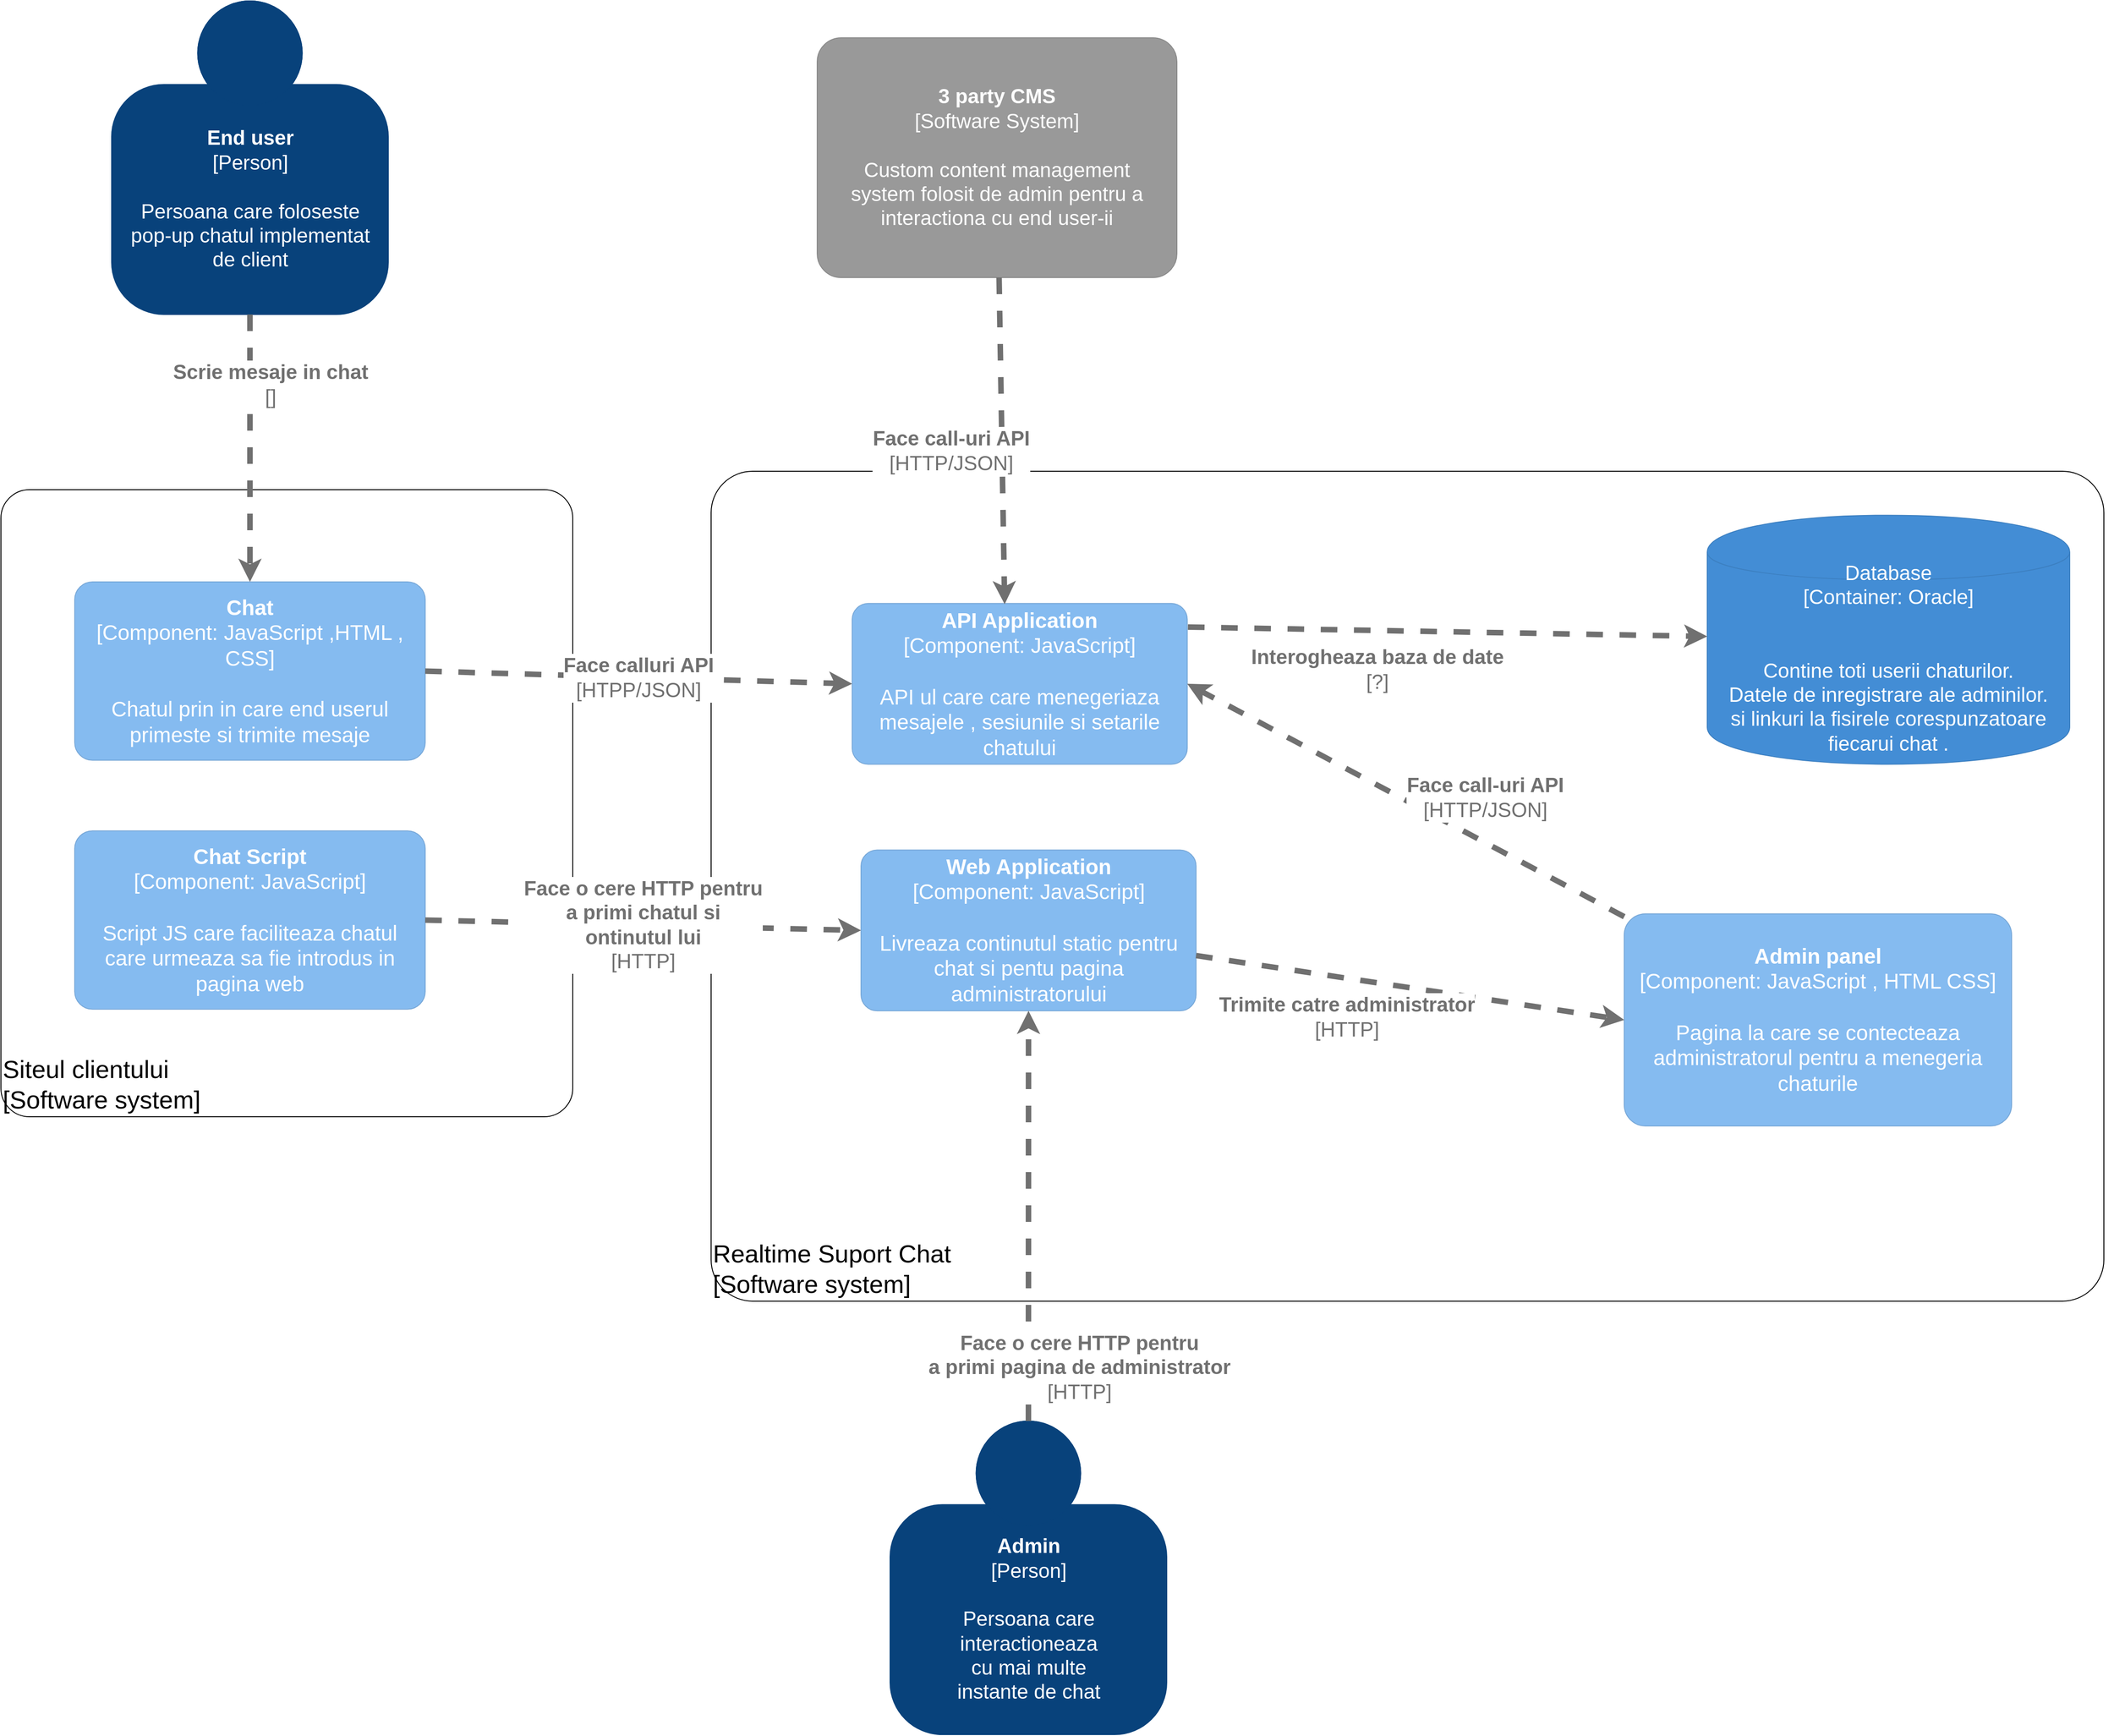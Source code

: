 <mxfile version="14.4.7" type="github">
  <diagram id="NF0p6xvSiXwYA_AJGYRE" name="Page-1">
    <mxGraphModel dx="4382" dy="3072" grid="1" gridSize="10" guides="1" tooltips="1" connect="1" arrows="1" fold="1" page="1" pageScale="1" pageWidth="827" pageHeight="1169" math="0" shadow="0">
      <root>
        <mxCell id="0" />
        <mxCell id="1" parent="0" />
        <object placeholders="1" c4Name="End user" c4Type="Person" c4Description="Persoana care foloseste&#xa;pop-up chatul implementat&#xa; de client" label="&lt;b style=&quot;font-size: 22px;&quot;&gt;%c4Name%&lt;/b&gt;&lt;div style=&quot;font-size: 22px;&quot;&gt;[%c4Type%]&lt;/div&gt;&lt;br style=&quot;font-size: 22px;&quot;&gt;&lt;div style=&quot;font-size: 22px;&quot;&gt;%c4Description%&lt;/div&gt;" id="HtmbMgIzhvef5OCw5i-s-2">
          <mxCell style="html=1;dashed=0;whitespace=wrap;shape=mxgraph.c4.person;align=center;metaEdit=1;points=[[0.5,0,0],[1,0.5,0],[1,0.75,0],[0.75,1,0],[0.5,1,0],[0.25,1,0],[0,0.75,0],[0,0.5,0]];metaData={&quot;c4Type&quot;:{&quot;editable&quot;:false}};labelBackgroundColor=none;flipH=1;flipV=0;fillColor=#08427B;strokeColor=#08427B;fontColor=#FFFFFF;fontSize=22;" vertex="1" parent="1">
            <mxGeometry x="-580" y="-1050" width="300.01" height="340" as="geometry" />
          </mxCell>
        </object>
        <object placeholders="1" c4Name="3 party CMS" c4Type="Software System" c4Description="Custom content management &#xa;system folosit de admin pentru a interactiona cu end user-ii" label="&lt;b style=&quot;font-size: 22px;&quot;&gt;%c4Name%&lt;/b&gt;&lt;div style=&quot;font-size: 22px;&quot;&gt;[%c4Type%]&lt;/div&gt;&lt;br style=&quot;font-size: 22px;&quot;&gt;&lt;div style=&quot;font-size: 22px;&quot;&gt;%c4Description%&lt;/div&gt;" id="HtmbMgIzhvef5OCw5i-s-3">
          <mxCell style="rounded=1;whiteSpace=wrap;html=1;labelBackgroundColor=none;fillColor=#999999;fontColor=#ffffff;align=center;arcSize=10;strokeColor=#8A8A8A;metaEdit=1;metaData={&quot;c4Type&quot;:{&quot;editable&quot;:false}};points=[[0.25,0,0],[0.5,0,0],[0.75,0,0],[1,0.25,0],[1,0.5,0],[1,0.75,0],[0.75,1,0],[0.5,1,0],[0.25,1,0],[0,0.75,0],[0,0.5,0],[0,0.25,0]];sketch=0;fontSize=22;" vertex="1" parent="1">
            <mxGeometry x="185" y="-1010" width="390" height="260" as="geometry" />
          </mxCell>
        </object>
        <object placeholders="1" c4Name="Admin" c4Type="Person" c4Description="Persoana care &#xa;interactioneaza&#xa;cu mai multe &#xa;instante de chat&#xa;" label="&lt;b style=&quot;font-size: 22px;&quot;&gt;%c4Name%&lt;/b&gt;&lt;div style=&quot;font-size: 22px;&quot;&gt;[%c4Type%]&lt;/div&gt;&lt;br style=&quot;font-size: 22px;&quot;&gt;&lt;div style=&quot;font-size: 22px;&quot;&gt;%c4Description%&lt;/div&gt;" id="HtmbMgIzhvef5OCw5i-s-4">
          <mxCell style="html=1;dashed=0;whitespace=wrap;shape=mxgraph.c4.person;align=center;metaEdit=1;points=[[0.5,0,0],[1,0.5,0],[1,0.75,0],[0.75,1,0],[0.5,1,0],[0.25,1,0],[0,0.75,0],[0,0.5,0]];metaData={&quot;c4Type&quot;:{&quot;editable&quot;:false}};labelBackgroundColor=none;flipH=1;flipV=0;fontColor=#ffffff;strokeColor=#08427B;fillColor=#08427B;fontSize=22;" vertex="1" parent="1">
            <mxGeometry x="264" y="490" width="300" height="340" as="geometry" />
          </mxCell>
        </object>
        <mxCell id="HtmbMgIzhvef5OCw5i-s-16" value="" style="group" vertex="1" connectable="0" parent="1">
          <mxGeometry x="-700" y="-520" width="620" height="680" as="geometry" />
        </mxCell>
        <object placeholders="1" c4Name="Siteul clientului" c4Type="ExecutionEnvironment" c4Application="Software system" label="&lt;div style=&quot;text-align: left; font-size: 27px;&quot;&gt;%c4Name%&lt;/div&gt;&lt;div style=&quot;text-align: left; font-size: 27px;&quot;&gt;[%c4Application%]&lt;/div&gt;" id="HtmbMgIzhvef5OCw5i-s-15">
          <mxCell style="rounded=1;whiteSpace=wrap;html=1;labelBackgroundColor=none;fillColor=#ffffff;fontColor=#000000;align=left;arcSize=5;strokeColor=#000000;verticalAlign=bottom;metaEdit=1;metaData={&quot;c4Type&quot;:{&quot;editable&quot;:false}};points=[[0.25,0,0],[0.5,0,0],[0.75,0,0],[1,0.25,0],[1,0.5,0],[1,0.75,0],[0.75,1,0],[0.5,1,0],[0.25,1,0],[0,0.75,0],[0,0.5,0],[0,0.25,0]];fontSize=27;" vertex="1" parent="HtmbMgIzhvef5OCw5i-s-16">
            <mxGeometry width="620" height="680" as="geometry" />
          </mxCell>
        </object>
        <object placeholders="1" c4Name="Chat Script" c4Type="Component" c4Technology="JavaScript" c4Description="Script JS care faciliteaza chatul&#xa;care urmeaza sa fie introdus in pagina web " label="&lt;b style=&quot;font-size: 23px;&quot;&gt;%c4Name%&lt;/b&gt;&lt;div style=&quot;font-size: 23px;&quot;&gt;[%c4Type%: %c4Technology%]&lt;/div&gt;&lt;br style=&quot;font-size: 23px;&quot;&gt;&lt;div style=&quot;font-size: 23px;&quot;&gt;%c4Description%&lt;/div&gt;" id="HtmbMgIzhvef5OCw5i-s-12">
          <mxCell style="rounded=1;whiteSpace=wrap;html=1;labelBackgroundColor=none;fillColor=#85BBF0;fontColor=#ffffff;align=center;arcSize=10;strokeColor=#78A8D8;metaEdit=1;metaData={&quot;c4Type&quot;:{&quot;editable&quot;:false}};points=[[0.25,0,0],[0.5,0,0],[0.75,0,0],[1,0.25,0],[1,0.5,0],[1,0.75,0],[0.75,1,0],[0.5,1,0],[0.25,1,0],[0,0.75,0],[0,0.5,0],[0,0.25,0]];fontSize=23;" vertex="1" parent="HtmbMgIzhvef5OCw5i-s-16">
            <mxGeometry x="80" y="370" width="380" height="193.43" as="geometry" />
          </mxCell>
        </object>
        <object placeholders="1" c4Name="Chat " c4Type="Component" c4Technology="JavaScript ,HTML , CSS" c4Description="Chatul prin in care end userul primeste si trimite mesaje" label="&lt;b style=&quot;font-size: 23px;&quot;&gt;%c4Name%&lt;/b&gt;&lt;div style=&quot;font-size: 23px;&quot;&gt;[%c4Type%: %c4Technology%]&lt;/div&gt;&lt;br style=&quot;font-size: 23px;&quot;&gt;&lt;div style=&quot;font-size: 23px;&quot;&gt;%c4Description%&lt;/div&gt;" id="HtmbMgIzhvef5OCw5i-s-22">
          <mxCell style="rounded=1;whiteSpace=wrap;html=1;labelBackgroundColor=none;fillColor=#85BBF0;fontColor=#ffffff;align=center;arcSize=10;strokeColor=#78A8D8;metaEdit=1;metaData={&quot;c4Type&quot;:{&quot;editable&quot;:false}};points=[[0.25,0,0],[0.5,0,0],[0.75,0,0],[1,0.25,0],[1,0.5,0],[1,0.75,0],[0.75,1,0],[0.5,1,0],[0.25,1,0],[0,0.75,0],[0,0.5,0],[0,0.25,0]];fontSize=23;" vertex="1" parent="HtmbMgIzhvef5OCw5i-s-16">
            <mxGeometry x="80.01" y="100" width="380" height="193.43" as="geometry" />
          </mxCell>
        </object>
        <mxCell id="HtmbMgIzhvef5OCw5i-s-20" value="" style="group" vertex="1" connectable="0" parent="1">
          <mxGeometry x="70" y="-510" width="1520" height="1020" as="geometry" />
        </mxCell>
        <object placeholders="1" c4Name="Realtime Suport Chat" c4Type="ExecutionEnvironment" c4Application="Software system" label="&lt;div style=&quot;text-align: left; font-size: 27px;&quot;&gt;%c4Name%&lt;/div&gt;&lt;div style=&quot;text-align: left; font-size: 27px;&quot;&gt;[%c4Application%]&lt;/div&gt;" id="HtmbMgIzhvef5OCw5i-s-1">
          <mxCell style="rounded=1;whiteSpace=wrap;html=1;labelBackgroundColor=none;fillColor=#ffffff;fontColor=#000000;align=left;arcSize=5;strokeColor=#000000;verticalAlign=bottom;metaEdit=1;metaData={&quot;c4Type&quot;:{&quot;editable&quot;:false}};points=[[0.25,0,0],[0.5,0,0],[0.75,0,0],[1,0.25,0],[1,0.5,0],[1,0.75,0],[0.75,1,0],[0.5,1,0],[0.25,1,0],[0,0.75,0],[0,0.5,0],[0,0.25,0]];fontSize=27;" vertex="1" parent="HtmbMgIzhvef5OCw5i-s-20">
            <mxGeometry y="-30" width="1510" height="900" as="geometry" />
          </mxCell>
        </object>
        <object placeholders="1" c4Name="Admin panel " c4Type="Component" c4Technology="JavaScript , HTML CSS" c4Description="Pagina la care se contecteaza administratorul pentru a menegeria chaturile" label="&lt;b style=&quot;font-size: 23px;&quot;&gt;%c4Name%&lt;/b&gt;&lt;div style=&quot;font-size: 23px;&quot;&gt;[%c4Type%: %c4Technology%]&lt;/div&gt;&lt;br style=&quot;font-size: 23px;&quot;&gt;&lt;div style=&quot;font-size: 23px;&quot;&gt;%c4Description%&lt;/div&gt;" id="HtmbMgIzhvef5OCw5i-s-8">
          <mxCell style="rounded=1;whiteSpace=wrap;html=1;labelBackgroundColor=none;fillColor=#85BBF0;fontColor=#ffffff;align=center;arcSize=10;strokeColor=#78A8D8;metaEdit=1;metaData={&quot;c4Type&quot;:{&quot;editable&quot;:false}};points=[[0.25,0,0],[0.5,0,0],[0.75,0,0],[1,0.25,0],[1,0.5,0],[1,0.75,0],[0.75,1,0],[0.5,1,0],[0.25,1,0],[0,0.75,0],[0,0.5,0],[0,0.25,0]];fontSize=23;" vertex="1" parent="HtmbMgIzhvef5OCw5i-s-20">
            <mxGeometry x="990" y="450" width="420" height="230" as="geometry" />
          </mxCell>
        </object>
        <object placeholders="1" c4Name="API Application" c4Type="Component" c4Technology="JavaScript" c4Description="API ul care care menegeriaza mesajele , sesiunile si setarile chatului" label="&lt;b style=&quot;font-size: 23px;&quot;&gt;%c4Name%&lt;/b&gt;&lt;div style=&quot;font-size: 23px;&quot;&gt;[%c4Type%: %c4Technology%]&lt;/div&gt;&lt;br style=&quot;font-size: 23px;&quot;&gt;&lt;div style=&quot;font-size: 23px;&quot;&gt;%c4Description%&lt;/div&gt;" id="HtmbMgIzhvef5OCw5i-s-11">
          <mxCell style="rounded=1;whiteSpace=wrap;html=1;labelBackgroundColor=none;fillColor=#85BBF0;fontColor=#ffffff;align=center;arcSize=10;strokeColor=#78A8D8;metaEdit=1;metaData={&quot;c4Type&quot;:{&quot;editable&quot;:false}};points=[[0.25,0,0],[0.5,0,0],[0.75,0,0],[1,0.25,0],[1,0.5,0],[1,0.75,0],[0.75,1,0],[0.5,1,0],[0.25,1,0],[0,0.75,0],[0,0.5,0],[0,0.25,0]];fontSize=23;" vertex="1" parent="HtmbMgIzhvef5OCw5i-s-20">
            <mxGeometry x="152.956" y="113.333" width="363.27" height="174.359" as="geometry" />
          </mxCell>
        </object>
        <object placeholders="1" c4Name="Web Application" c4Type="Component" c4Technology="JavaScript" c4Description="Livreaza continutul static pentru chat si pentu pagina administratorului" label="&lt;b style=&quot;font-size: 23px;&quot;&gt;%c4Name%&lt;/b&gt;&lt;div style=&quot;font-size: 23px;&quot;&gt;[%c4Type%: %c4Technology%]&lt;/div&gt;&lt;br style=&quot;font-size: 23px;&quot;&gt;&lt;div style=&quot;font-size: 23px;&quot;&gt;%c4Description%&lt;/div&gt;" id="HtmbMgIzhvef5OCw5i-s-17">
          <mxCell style="rounded=1;whiteSpace=wrap;html=1;labelBackgroundColor=none;fillColor=#85BBF0;fontColor=#ffffff;align=center;arcSize=10;strokeColor=#78A8D8;metaEdit=1;metaData={&quot;c4Type&quot;:{&quot;editable&quot;:false}};points=[[0.25,0,0],[0.5,0,0],[0.75,0,0],[1,0.25,0],[1,0.5,0],[1,0.75,0],[0.75,1,0],[0.5,1,0],[0.25,1,0],[0,0.75,0],[0,0.5,0],[0,0.25,0]];fontSize=23;" vertex="1" parent="HtmbMgIzhvef5OCw5i-s-20">
            <mxGeometry x="162.516" y="380.73" width="363.27" height="174.359" as="geometry" />
          </mxCell>
        </object>
        <object placeholders="1" c4Type="Relationship" c4Technology="HTTP/JSON" c4Description="Face call-uri API" label="&lt;div style=&quot;text-align: left; font-size: 22px;&quot;&gt;&lt;div style=&quot;text-align: center; font-size: 22px;&quot;&gt;&lt;b style=&quot;font-size: 22px;&quot;&gt;%c4Description%&lt;/b&gt;&lt;/div&gt;&lt;div style=&quot;text-align: center; font-size: 22px;&quot;&gt;[%c4Technology%]&lt;/div&gt;&lt;/div&gt;" id="HtmbMgIzhvef5OCw5i-s-28">
          <mxCell style="edgeStyle=none;rounded=0;html=1;jettySize=auto;orthogonalLoop=1;strokeColor=#707070;strokeWidth=6;fontColor=#707070;jumpStyle=none;dashed=1;metaEdit=1;metaData={&quot;c4Type&quot;:{&quot;editable&quot;:false}};fontSize=22;entryX=1;entryY=0.5;entryDx=0;entryDy=0;entryPerimeter=0;" edge="1" parent="HtmbMgIzhvef5OCw5i-s-20" source="HtmbMgIzhvef5OCw5i-s-8" target="HtmbMgIzhvef5OCw5i-s-11">
            <mxGeometry x="-0.274" y="-42" width="160" relative="1" as="geometry">
              <mxPoint x="640.503" y="840.376" as="sourcePoint" />
              <mxPoint x="1281.006" y="566.669" as="targetPoint" />
              <mxPoint x="1" as="offset" />
              <Array as="points" />
            </mxGeometry>
          </mxCell>
        </object>
        <object placeholders="1" c4Type="Relationship" c4Technology="HTTP" c4Description="Trimite catre administrator" label="&lt;div style=&quot;text-align: left; font-size: 22px;&quot;&gt;&lt;div style=&quot;text-align: center; font-size: 22px;&quot;&gt;&lt;b style=&quot;font-size: 22px;&quot;&gt;%c4Description%&lt;/b&gt;&lt;/div&gt;&lt;div style=&quot;text-align: center; font-size: 22px;&quot;&gt;[%c4Technology%]&lt;/div&gt;&lt;/div&gt;" id="HtmbMgIzhvef5OCw5i-s-29">
          <mxCell style="edgeStyle=none;rounded=0;html=1;jettySize=auto;orthogonalLoop=1;strokeColor=#707070;strokeWidth=6;fontColor=#707070;jumpStyle=none;dashed=1;metaEdit=1;metaData={&quot;c4Type&quot;:{&quot;editable&quot;:false}};fontSize=22;entryX=0;entryY=0.5;entryDx=0;entryDy=0;entryPerimeter=0;" edge="1" parent="HtmbMgIzhvef5OCw5i-s-20" source="HtmbMgIzhvef5OCw5i-s-17" target="HtmbMgIzhvef5OCw5i-s-8">
            <mxGeometry x="-0.274" y="-42" width="160" relative="1" as="geometry">
              <mxPoint x="763.886" y="793.333" as="sourcePoint" />
              <mxPoint x="458.868" y="610.256" as="targetPoint" />
              <mxPoint x="1" as="offset" />
              <Array as="points" />
            </mxGeometry>
          </mxCell>
        </object>
        <object placeholders="1" c4Type="Database" c4Technology="Oracle" c4Description="&#xa;Contine toti userii chaturilor.&#xa;Datele de inregistrare ale adminilor.&#xa;si linkuri la fisirele corespunzatoare fiecarui chat ." label="%c4Type%&lt;div style=&quot;font-size: 22px;&quot;&gt;[Container:&amp;nbsp;%c4Technology%]&lt;/div&gt;&lt;br style=&quot;font-size: 22px;&quot;&gt;&lt;div style=&quot;font-size: 22px;&quot;&gt;%c4Description%&lt;/div&gt;" id="HtmbMgIzhvef5OCw5i-s-31">
          <mxCell style="shape=cylinder;whiteSpace=wrap;html=1;boundedLbl=1;rounded=0;labelBackgroundColor=none;fillColor=#438DD5;fontSize=22;fontColor=#ffffff;align=center;strokeColor=#3C7FC0;metaEdit=1;points=[[0.5,0,0],[1,0.25,0],[1,0.5,0],[1,0.75,0],[0.5,1,0],[0,0.75,0],[0,0.5,0],[0,0.25,0]];metaData={&quot;c4Type&quot;:{&quot;editable&quot;:false}};" vertex="1" parent="HtmbMgIzhvef5OCw5i-s-20">
            <mxGeometry x="1080" y="17.69" width="393" height="270" as="geometry" />
          </mxCell>
        </object>
        <object placeholders="1" c4Type="Relationship" c4Technology="?" c4Description="Interogheaza baza de date" label="&lt;div style=&quot;text-align: left; font-size: 22px;&quot;&gt;&lt;div style=&quot;text-align: center; font-size: 22px;&quot;&gt;&lt;b style=&quot;font-size: 22px;&quot;&gt;%c4Description%&lt;/b&gt;&lt;/div&gt;&lt;div style=&quot;text-align: center; font-size: 22px;&quot;&gt;[%c4Technology%]&lt;/div&gt;&lt;/div&gt;" id="HtmbMgIzhvef5OCw5i-s-32">
          <mxCell style="edgeStyle=none;rounded=0;html=1;jettySize=auto;orthogonalLoop=1;strokeColor=#707070;strokeWidth=6;fontColor=#707070;jumpStyle=none;dashed=1;metaEdit=1;metaData={&quot;c4Type&quot;:{&quot;editable&quot;:false}};fontSize=22;exitX=1.002;exitY=0.147;exitDx=0;exitDy=0;exitPerimeter=0;" edge="1" parent="HtmbMgIzhvef5OCw5i-s-20" source="HtmbMgIzhvef5OCw5i-s-11" target="HtmbMgIzhvef5OCw5i-s-31">
            <mxGeometry x="-0.274" y="-42" width="160" relative="1" as="geometry">
              <mxPoint x="1005.72" y="640" as="sourcePoint" />
              <mxPoint x="526.226" y="210.513" as="targetPoint" />
              <mxPoint x="1" as="offset" />
              <Array as="points" />
            </mxGeometry>
          </mxCell>
        </object>
        <object placeholders="1" c4Type="Relationship" c4Technology="HTTP" c4Description="Face o cere HTTP pentru&#xa; a primi chatul si &#xa;ontinutul lui " label="&lt;div style=&quot;text-align: left; font-size: 22px;&quot;&gt;&lt;div style=&quot;text-align: center; font-size: 22px;&quot;&gt;&lt;b style=&quot;font-size: 22px;&quot;&gt;%c4Description%&lt;/b&gt;&lt;/div&gt;&lt;div style=&quot;text-align: center; font-size: 22px;&quot;&gt;[%c4Technology%]&lt;/div&gt;&lt;/div&gt;" id="HtmbMgIzhvef5OCw5i-s-18">
          <mxCell style="edgeStyle=none;rounded=0;html=1;jettySize=auto;orthogonalLoop=1;strokeColor=#707070;strokeWidth=6;fontColor=#707070;jumpStyle=none;dashed=1;metaEdit=1;metaData={&quot;c4Type&quot;:{&quot;editable&quot;:false}};exitX=1;exitY=0.5;exitDx=0;exitDy=0;exitPerimeter=0;fontSize=22;entryX=0;entryY=0.5;entryDx=0;entryDy=0;entryPerimeter=0;" edge="1" parent="1" source="HtmbMgIzhvef5OCw5i-s-12" target="HtmbMgIzhvef5OCw5i-s-17">
            <mxGeometry width="160" relative="1" as="geometry">
              <mxPoint x="-88.815" y="-670" as="sourcePoint" />
              <mxPoint x="-139.996" y="-90" as="targetPoint" />
            </mxGeometry>
          </mxCell>
        </object>
        <object placeholders="1" c4Type="Relationship" c4Technology="" c4Description="Scrie mesaje in chat " label="&lt;div style=&quot;text-align: left; font-size: 22px;&quot;&gt;&lt;div style=&quot;text-align: center; font-size: 22px;&quot;&gt;&lt;b style=&quot;font-size: 22px;&quot;&gt;%c4Description%&lt;/b&gt;&lt;/div&gt;&lt;div style=&quot;text-align: center; font-size: 22px;&quot;&gt;[%c4Technology%]&lt;/div&gt;&lt;/div&gt;" id="HtmbMgIzhvef5OCw5i-s-7">
          <mxCell style="edgeStyle=none;rounded=0;html=1;jettySize=auto;orthogonalLoop=1;strokeColor=#707070;strokeWidth=6;fontColor=#707070;jumpStyle=none;dashed=1;metaEdit=1;metaData={&quot;c4Type&quot;:{&quot;editable&quot;:false}};exitX=0.5;exitY=1;exitDx=0;exitDy=0;exitPerimeter=0;fontSize=22;" edge="1" parent="1" source="HtmbMgIzhvef5OCw5i-s-2" target="HtmbMgIzhvef5OCw5i-s-22">
            <mxGeometry x="-0.466" y="22" width="160" relative="1" as="geometry">
              <mxPoint x="20" y="380" as="sourcePoint" />
              <mxPoint x="-430" y="-480" as="targetPoint" />
              <mxPoint y="-1" as="offset" />
            </mxGeometry>
          </mxCell>
        </object>
        <object placeholders="1" c4Type="Relationship" c4Technology="HTPP/JSON" c4Description="Face calluri API" label="&lt;div style=&quot;text-align: left; font-size: 22px;&quot;&gt;&lt;div style=&quot;text-align: center; font-size: 22px;&quot;&gt;&lt;b style=&quot;font-size: 22px;&quot;&gt;%c4Description%&lt;/b&gt;&lt;/div&gt;&lt;div style=&quot;text-align: center; font-size: 22px;&quot;&gt;[%c4Technology%]&lt;/div&gt;&lt;/div&gt;" id="HtmbMgIzhvef5OCw5i-s-24">
          <mxCell style="edgeStyle=none;rounded=0;html=1;jettySize=auto;orthogonalLoop=1;strokeColor=#707070;strokeWidth=6;fontColor=#707070;jumpStyle=none;dashed=1;metaEdit=1;metaData={&quot;c4Type&quot;:{&quot;editable&quot;:false}};fontSize=22;exitX=1;exitY=0.5;exitDx=0;exitDy=0;exitPerimeter=0;entryX=0;entryY=0.5;entryDx=0;entryDy=0;entryPerimeter=0;" edge="1" parent="1" source="HtmbMgIzhvef5OCw5i-s-22" target="HtmbMgIzhvef5OCw5i-s-11">
            <mxGeometry width="160" relative="1" as="geometry">
              <mxPoint x="-329.99" y="-359.285" as="sourcePoint" />
              <mxPoint x="210" y="-720" as="targetPoint" />
            </mxGeometry>
          </mxCell>
        </object>
        <object placeholders="1" c4Type="Relationship" c4Technology="HTTP" c4Description="Face o cere HTTP pentru&#xa;a primi pagina de administrator" label="&lt;div style=&quot;text-align: left; font-size: 22px;&quot;&gt;&lt;div style=&quot;text-align: center; font-size: 22px;&quot;&gt;&lt;b style=&quot;font-size: 22px;&quot;&gt;%c4Description%&lt;/b&gt;&lt;/div&gt;&lt;div style=&quot;text-align: center; font-size: 22px;&quot;&gt;[%c4Technology%]&lt;/div&gt;&lt;/div&gt;" id="HtmbMgIzhvef5OCw5i-s-25">
          <mxCell style="edgeStyle=none;rounded=0;html=1;jettySize=auto;orthogonalLoop=1;strokeColor=#707070;strokeWidth=6;fontColor=#707070;jumpStyle=none;dashed=1;metaEdit=1;metaData={&quot;c4Type&quot;:{&quot;editable&quot;:false}};fontSize=22;" edge="1" parent="1" source="HtmbMgIzhvef5OCw5i-s-4" target="HtmbMgIzhvef5OCw5i-s-17">
            <mxGeometry x="-0.741" y="-55" width="160" relative="1" as="geometry">
              <mxPoint x="800.0" y="-380.005" as="sourcePoint" />
              <mxPoint x="1349.99" y="-370.72" as="targetPoint" />
              <mxPoint y="-1" as="offset" />
            </mxGeometry>
          </mxCell>
        </object>
        <object placeholders="1" c4Type="Relationship" c4Technology="HTTP/JSON" c4Description="Face call-uri API" label="&lt;div style=&quot;text-align: left; font-size: 22px;&quot;&gt;&lt;div style=&quot;text-align: center; font-size: 22px;&quot;&gt;&lt;b style=&quot;font-size: 22px;&quot;&gt;%c4Description%&lt;/b&gt;&lt;/div&gt;&lt;div style=&quot;text-align: center; font-size: 22px;&quot;&gt;[%c4Technology%]&lt;/div&gt;&lt;/div&gt;" id="HtmbMgIzhvef5OCw5i-s-30">
          <mxCell style="edgeStyle=none;rounded=0;html=1;jettySize=auto;orthogonalLoop=1;strokeColor=#707070;strokeWidth=6;fontColor=#707070;jumpStyle=none;dashed=1;metaEdit=1;metaData={&quot;c4Type&quot;:{&quot;editable&quot;:false}};fontSize=22;entryX=0.455;entryY=0.005;entryDx=0;entryDy=0;entryPerimeter=0;" edge="1" parent="1" source="HtmbMgIzhvef5OCw5i-s-3" target="HtmbMgIzhvef5OCw5i-s-11">
            <mxGeometry x="0.057" y="-55" width="160" relative="1" as="geometry">
              <mxPoint x="1120" y="-417.692" as="sourcePoint" />
              <mxPoint x="660" y="-630" as="targetPoint" />
              <mxPoint as="offset" />
              <Array as="points" />
            </mxGeometry>
          </mxCell>
        </object>
      </root>
    </mxGraphModel>
  </diagram>
</mxfile>
